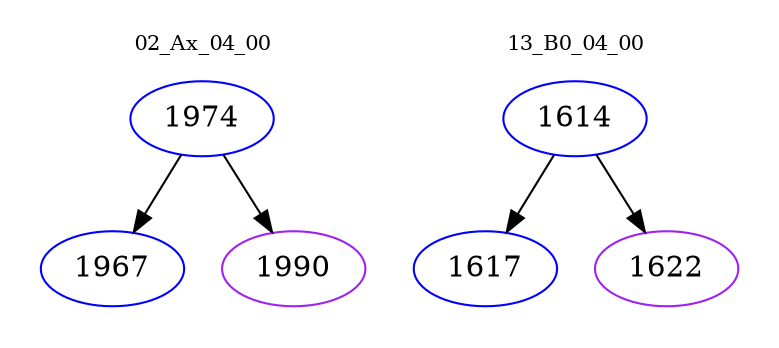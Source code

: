 digraph{
subgraph cluster_0 {
color = white
label = "02_Ax_04_00";
fontsize=10;
T0_1974 [label="1974", color="blue"]
T0_1974 -> T0_1967 [color="black"]
T0_1967 [label="1967", color="blue"]
T0_1974 -> T0_1990 [color="black"]
T0_1990 [label="1990", color="purple"]
}
subgraph cluster_1 {
color = white
label = "13_B0_04_00";
fontsize=10;
T1_1614 [label="1614", color="blue"]
T1_1614 -> T1_1617 [color="black"]
T1_1617 [label="1617", color="blue"]
T1_1614 -> T1_1622 [color="black"]
T1_1622 [label="1622", color="purple"]
}
}
